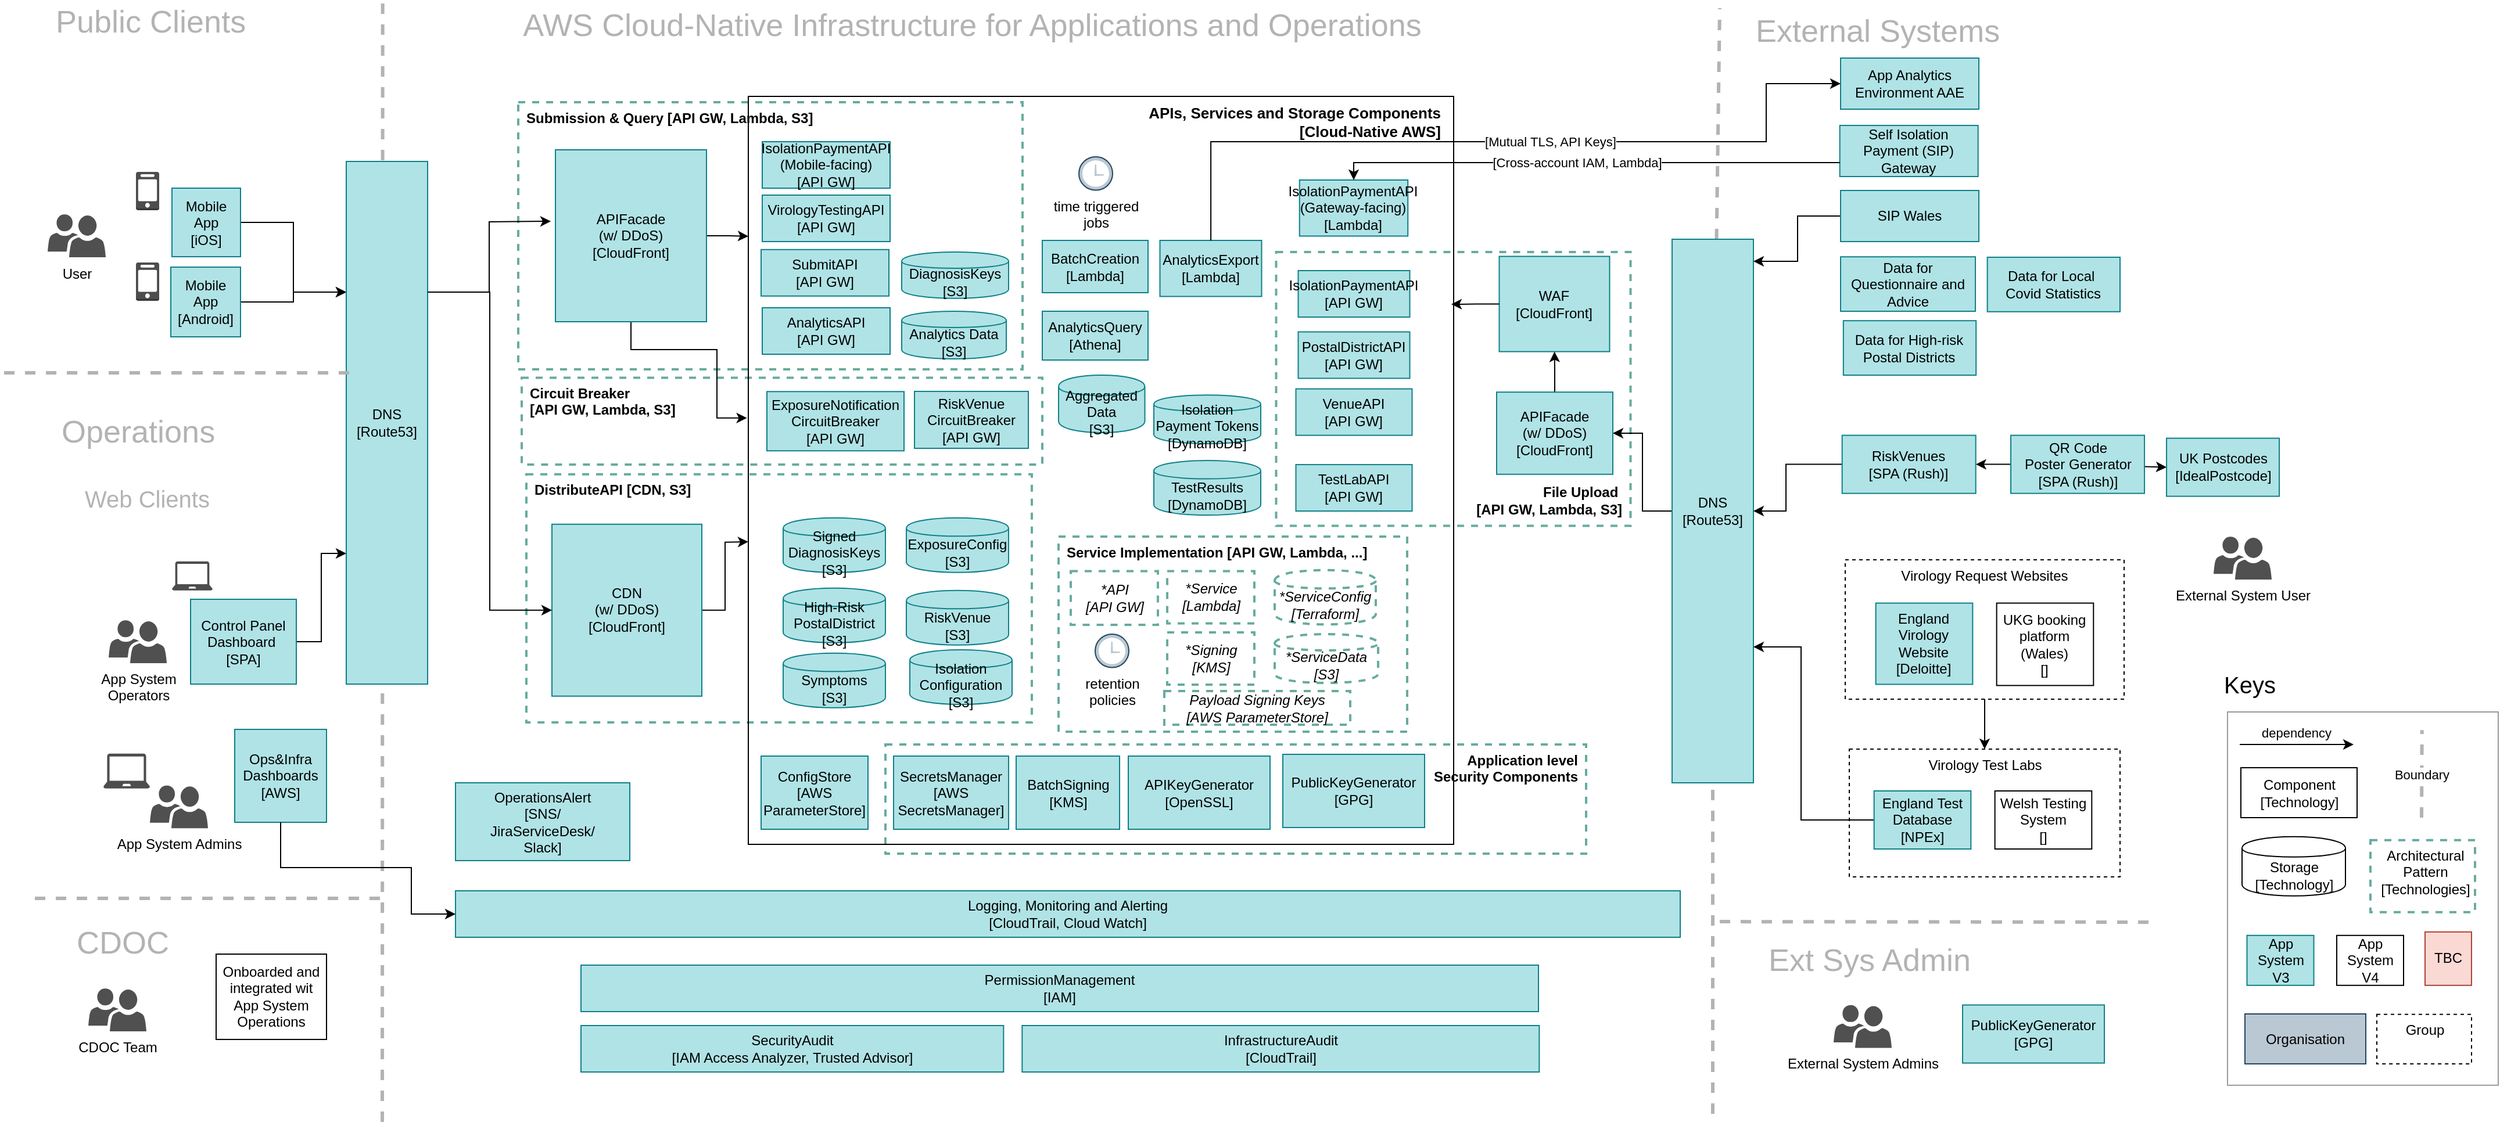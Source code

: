 <mxfile version="15.8.7" type="device"><diagram name="cloud-infra" id="ENdlkrQ4ESV_3y_0gFBF"><mxGraphModel dx="1906" dy="1222" grid="0" gridSize="10" guides="1" tooltips="1" connect="1" arrows="1" fold="1" page="0" pageScale="1" pageWidth="1654" pageHeight="1169" math="0" shadow="0"><root><mxCell id="MVo3yfntmlOVNE5W4VQp-0"/><mxCell id="MVo3yfntmlOVNE5W4VQp-1" parent="MVo3yfntmlOVNE5W4VQp-0"/><mxCell id="Kh9-0N-7bFlfN1xy298b-8" value="Service Implementation [API GW, Lambda, ...]" style="whiteSpace=wrap;html=1;fillColor=none;verticalAlign=top;dashed=1;align=left;strokeWidth=2;spacingLeft=5;fontStyle=1;strokeColor=#67AB9F;" parent="MVo3yfntmlOVNE5W4VQp-1" vertex="1"><mxGeometry x="268" y="141" width="300" height="168" as="geometry"/></mxCell><mxCell id="tMC2uhvTvj6uQLeXqsD0-34" value="File Upload&amp;nbsp;&lt;br&gt;[API GW, Lambda, S3]" style="whiteSpace=wrap;html=1;fillColor=none;verticalAlign=bottom;dashed=1;align=right;strokeWidth=2;spacingLeft=5;fontStyle=1;strokeColor=#67AB9F;spacingRight=5;spacingBottom=5;" parent="MVo3yfntmlOVNE5W4VQp-1" vertex="1"><mxGeometry x="455.25" y="-104" width="305" height="235.75" as="geometry"/></mxCell><mxCell id="tMC2uhvTvj6uQLeXqsD0-36" value="Application level&lt;br&gt;Security Components" style="whiteSpace=wrap;html=1;fillColor=none;verticalAlign=top;dashed=1;align=right;strokeWidth=2;spacingLeft=5;fontStyle=1;strokeColor=#67AB9F;spacingRight=5;" parent="MVo3yfntmlOVNE5W4VQp-1" vertex="1"><mxGeometry x="119" y="320" width="603" height="94" as="geometry"/></mxCell><mxCell id="tMC2uhvTvj6uQLeXqsD0-33" value="Circuit Breaker &lt;br&gt;[API GW, Lambda, S3]" style="whiteSpace=wrap;html=1;fillColor=none;verticalAlign=top;dashed=1;align=left;strokeWidth=2;spacingLeft=5;fontStyle=1;strokeColor=#67AB9F;" parent="MVo3yfntmlOVNE5W4VQp-1" vertex="1"><mxGeometry x="-194" y="4.31" width="448" height="74.69" as="geometry"/></mxCell><mxCell id="tMC2uhvTvj6uQLeXqsD0-32" value="Submission &amp;amp; Query [API GW, Lambda, S3]" style="whiteSpace=wrap;html=1;fillColor=none;verticalAlign=top;dashed=1;align=left;strokeWidth=2;spacingLeft=5;fontStyle=1;strokeColor=#67AB9F;" parent="MVo3yfntmlOVNE5W4VQp-1" vertex="1"><mxGeometry x="-197" y="-233" width="434" height="230" as="geometry"/></mxCell><mxCell id="hmCnU27NQRr-MFfCl9dL-1" value="DistributeAPI [CDN, S3]" style="whiteSpace=wrap;html=1;fillColor=none;verticalAlign=top;dashed=1;align=left;strokeWidth=2;spacingLeft=5;fontStyle=1;strokeColor=#67AB9F;" parent="MVo3yfntmlOVNE5W4VQp-1" vertex="1"><mxGeometry x="-190" y="87.38" width="435" height="213.62" as="geometry"/></mxCell><mxCell id="MVo3yfntmlOVNE5W4VQp-6" value="APIs, Services and Storage Components&lt;br style=&quot;font-size: 13px;&quot;&gt;[Cloud-Native AWS]" style="rounded=0;whiteSpace=wrap;html=1;verticalAlign=top;align=right;fillColor=none;spacingLeft=5;fontSize=13;fontStyle=1;spacingRight=9;" parent="MVo3yfntmlOVNE5W4VQp-1" vertex="1"><mxGeometry x="1" y="-238" width="607" height="644" as="geometry"/></mxCell><mxCell id="MVo3yfntmlOVNE5W4VQp-3" value="" style="endArrow=classic;html=1;fontSize=11;fontColor=#000000;exitX=1;exitY=0.5;exitDx=0;exitDy=0;entryX=0;entryY=0.25;entryDx=0;entryDy=0;edgeStyle=orthogonalEdgeStyle;rounded=0;" parent="MVo3yfntmlOVNE5W4VQp-1" source="MVo3yfntmlOVNE5W4VQp-75" target="MVo3yfntmlOVNE5W4VQp-11" edge="1"><mxGeometry width="50" height="50" relative="1" as="geometry"><mxPoint x="-487.09" y="-26.625" as="sourcePoint"/><mxPoint x="-346" y="-58" as="targetPoint"/></mxGeometry></mxCell><mxCell id="MVo3yfntmlOVNE5W4VQp-4" value="" style="endArrow=classic;html=1;fontSize=11;fontColor=#000000;exitX=1;exitY=0.5;exitDx=0;exitDy=0;entryX=0;entryY=0.25;entryDx=0;entryDy=0;edgeStyle=orthogonalEdgeStyle;rounded=0;" parent="MVo3yfntmlOVNE5W4VQp-1" source="MVo3yfntmlOVNE5W4VQp-7" target="MVo3yfntmlOVNE5W4VQp-11" edge="1"><mxGeometry width="50" height="50" relative="1" as="geometry"><mxPoint x="-158.34" y="307" as="sourcePoint"/><mxPoint x="-108.34" y="257" as="targetPoint"/></mxGeometry></mxCell><mxCell id="MVo3yfntmlOVNE5W4VQp-5" value="" style="endArrow=none;dashed=1;html=1;strokeWidth=3;strokeColor=#B3B3B3;" parent="MVo3yfntmlOVNE5W4VQp-1" edge="1"><mxGeometry width="50" height="50" relative="1" as="geometry"><mxPoint x="-314" y="645" as="sourcePoint"/><mxPoint x="-313.66" y="-319" as="targetPoint"/></mxGeometry></mxCell><mxCell id="MVo3yfntmlOVNE5W4VQp-7" value="&lt;span&gt;Mobile App&lt;/span&gt;&lt;br&gt;[iOS]" style="whiteSpace=wrap;html=1;aspect=fixed;fillColor=#b0e3e6;strokeColor=#0e8088;fontStyle=0" parent="MVo3yfntmlOVNE5W4VQp-1" vertex="1"><mxGeometry x="-495" y="-159" width="59" height="59" as="geometry"/></mxCell><mxCell id="MVo3yfntmlOVNE5W4VQp-8" value="" style="outlineConnect=0;dashed=0;verticalLabelPosition=bottom;verticalAlign=top;align=center;html=1;shape=mxgraph.aws3.mobile_client;fillColor=#4D4D4D;gradientColor=none;strokeColor=none;" parent="MVo3yfntmlOVNE5W4VQp-1" vertex="1"><mxGeometry x="-526" y="-173" width="20" height="33" as="geometry"/></mxCell><mxCell id="tMC2uhvTvj6uQLeXqsD0-15" style="edgeStyle=orthogonalEdgeStyle;rounded=0;orthogonalLoop=1;jettySize=auto;html=1;" parent="MVo3yfntmlOVNE5W4VQp-1" source="MVo3yfntmlOVNE5W4VQp-9" edge="1"><mxGeometry relative="1" as="geometry"><mxPoint x="1" y="145.439" as="targetPoint"/></mxGeometry></mxCell><mxCell id="MVo3yfntmlOVNE5W4VQp-9" value="&lt;span&gt;&lt;span&gt;CDN&lt;/span&gt;&lt;br&gt;&lt;/span&gt;(w/ DDoS)&lt;br&gt;&lt;span&gt;[CloudFront]&lt;br&gt;&lt;/span&gt;" style="whiteSpace=wrap;html=1;fontColor=#000000;strokeColor=#0e8088;fontStyle=0;fillColor=#b0e3e6;" parent="MVo3yfntmlOVNE5W4VQp-1" vertex="1"><mxGeometry x="-168" y="130.38" width="129" height="148" as="geometry"/></mxCell><mxCell id="MVo3yfntmlOVNE5W4VQp-11" value="&lt;span&gt;&lt;span&gt;DNS&lt;/span&gt;&lt;/span&gt;&lt;br&gt;&lt;span&gt;[Route53]&lt;/span&gt;" style="whiteSpace=wrap;html=1;fontColor=#000000;strokeColor=#0e8088;fontStyle=0;fillColor=#b0e3e6;" parent="MVo3yfntmlOVNE5W4VQp-1" vertex="1"><mxGeometry x="-345" y="-182" width="70" height="450" as="geometry"/></mxCell><mxCell id="MVo3yfntmlOVNE5W4VQp-15" value="&lt;span&gt;SecretsManager&lt;/span&gt;&lt;br&gt;[AWS SecretsManager]" style="whiteSpace=wrap;html=1;fontColor=#000000;strokeColor=#0e8088;fontStyle=0;fillColor=#b0e3e6;" parent="MVo3yfntmlOVNE5W4VQp-1" vertex="1"><mxGeometry x="126" y="330" width="99" height="63" as="geometry"/></mxCell><mxCell id="MVo3yfntmlOVNE5W4VQp-16" value="&lt;span&gt;OperationsAlert&lt;/span&gt;&lt;br&gt;[SNS/&lt;br&gt;JiraServiceDesk/&lt;br&gt;Slack]" style="whiteSpace=wrap;html=1;strokeColor=#0e8088;fontColor=#000000;fontStyle=0;fillColor=#b0e3e6;" parent="MVo3yfntmlOVNE5W4VQp-1" vertex="1"><mxGeometry x="-251" y="353" width="150" height="67" as="geometry"/></mxCell><mxCell id="MVo3yfntmlOVNE5W4VQp-18" value="&lt;span&gt;PermissionManagement&lt;/span&gt;&lt;br&gt;[IAM]" style="whiteSpace=wrap;html=1;fillColor=#b0e3e6;strokeColor=#0e8088;fontStyle=0" parent="MVo3yfntmlOVNE5W4VQp-1" vertex="1"><mxGeometry x="-143" y="510" width="824" height="40" as="geometry"/></mxCell><mxCell id="MVo3yfntmlOVNE5W4VQp-19" value="&lt;span&gt;Logging, Monitoring and Alerting&lt;/span&gt; &lt;br&gt;[CloudTrail, Cloud Watch]" style="whiteSpace=wrap;html=1;strokeColor=#0e8088;fillColor=#b0e3e6;fontStyle=0" parent="MVo3yfntmlOVNE5W4VQp-1" vertex="1"><mxGeometry x="-251" y="446" width="1054" height="40" as="geometry"/></mxCell><mxCell id="MVo3yfntmlOVNE5W4VQp-20" value="&lt;span&gt;SecurityAudit&lt;/span&gt;&lt;br&gt;[IAM Access Analyzer, Trusted Advisor]" style="whiteSpace=wrap;html=1;strokeColor=#0e8088;fontStyle=0;fillColor=#b0e3e6;" parent="MVo3yfntmlOVNE5W4VQp-1" vertex="1"><mxGeometry x="-143" y="562" width="363.67" height="40" as="geometry"/></mxCell><mxCell id="MVo3yfntmlOVNE5W4VQp-21" value="&lt;span&gt;InfrastructureAudit&lt;/span&gt;&lt;br&gt;[CloudTrail]" style="whiteSpace=wrap;html=1;strokeColor=#0e8088;fillColor=#b0e3e6;fontStyle=0" parent="MVo3yfntmlOVNE5W4VQp-1" vertex="1"><mxGeometry x="236.67" y="562" width="445" height="40" as="geometry"/></mxCell><mxCell id="MVo3yfntmlOVNE5W4VQp-24" value="" style="endArrow=classic;html=1;fontSize=11;fontColor=#000000;exitX=1;exitY=0.25;exitDx=0;exitDy=0;entryX=0;entryY=0.25;entryDx=0;entryDy=0;rounded=0;edgeStyle=orthogonalEdgeStyle;" parent="MVo3yfntmlOVNE5W4VQp-1" source="MVo3yfntmlOVNE5W4VQp-11" edge="1"><mxGeometry width="50" height="50" relative="1" as="geometry"><mxPoint x="-378.84" y="-73" as="sourcePoint"/><mxPoint x="-169" y="-130.5" as="targetPoint"/></mxGeometry></mxCell><mxCell id="MVo3yfntmlOVNE5W4VQp-25" value="" style="endArrow=classic;html=1;fontSize=11;fontColor=#000000;exitX=1;exitY=0.25;exitDx=0;exitDy=0;entryX=0;entryY=0.5;entryDx=0;entryDy=0;rounded=0;edgeStyle=orthogonalEdgeStyle;" parent="MVo3yfntmlOVNE5W4VQp-1" source="MVo3yfntmlOVNE5W4VQp-11" target="MVo3yfntmlOVNE5W4VQp-9" edge="1"><mxGeometry width="50" height="50" relative="1" as="geometry"><mxPoint x="-247.34" y="-126.5" as="sourcePoint"/><mxPoint x="-212.34" y="-25" as="targetPoint"/></mxGeometry></mxCell><mxCell id="MVo3yfntmlOVNE5W4VQp-44" value="Web Clients" style="text;html=1;strokeColor=none;fillColor=none;align=left;verticalAlign=middle;whiteSpace=wrap;rounded=0;fontSize=20;fontColor=#B3B3B3;" parent="MVo3yfntmlOVNE5W4VQp-1" vertex="1"><mxGeometry x="-572" y="98.13" width="180" height="20" as="geometry"/></mxCell><mxCell id="MVo3yfntmlOVNE5W4VQp-55" value="" style="endArrow=none;dashed=1;html=1;strokeWidth=3;strokeColor=#B3B3B3;" parent="MVo3yfntmlOVNE5W4VQp-1" source="BgJXhwI06i4OPGI81IDf-9" edge="1"><mxGeometry width="50" height="50" relative="1" as="geometry"><mxPoint x="825" y="210" as="sourcePoint"/><mxPoint x="837" y="-314" as="targetPoint"/></mxGeometry></mxCell><mxCell id="MVo3yfntmlOVNE5W4VQp-75" value="&lt;span&gt;Mobile App&lt;/span&gt;&lt;br&gt;[Android]" style="whiteSpace=wrap;html=1;aspect=fixed;fillColor=#b0e3e6;strokeColor=#0e8088;fontStyle=0" parent="MVo3yfntmlOVNE5W4VQp-1" vertex="1"><mxGeometry x="-496" y="-91" width="60" height="60" as="geometry"/></mxCell><mxCell id="MVo3yfntmlOVNE5W4VQp-77" value="AWS Cloud-Native Infrastructure for Applications and Operations&amp;nbsp;" style="text;html=1;strokeColor=none;fillColor=none;align=center;verticalAlign=middle;whiteSpace=wrap;rounded=0;fontSize=27;fontColor=#B3B3B3;" parent="MVo3yfntmlOVNE5W4VQp-1" vertex="1"><mxGeometry x="-244" y="-309" width="883" height="20" as="geometry"/></mxCell><mxCell id="MVo3yfntmlOVNE5W4VQp-78" value="External Systems" style="text;html=1;strokeColor=none;fillColor=none;align=left;verticalAlign=middle;whiteSpace=wrap;rounded=0;fontSize=27;fontColor=#B3B3B3;" parent="MVo3yfntmlOVNE5W4VQp-1" vertex="1"><mxGeometry x="866" y="-304" width="350" height="20" as="geometry"/></mxCell><mxCell id="kikoet3qnLkE-YZudz2Q-0" style="edgeStyle=orthogonalEdgeStyle;rounded=0;orthogonalLoop=1;jettySize=auto;html=1;entryX=0;entryY=0.75;entryDx=0;entryDy=0;" parent="MVo3yfntmlOVNE5W4VQp-1" source="MVo3yfntmlOVNE5W4VQp-79" target="MVo3yfntmlOVNE5W4VQp-11" edge="1"><mxGeometry relative="1" as="geometry"/></mxCell><mxCell id="MVo3yfntmlOVNE5W4VQp-79" value="Control Panel Dashboard&amp;nbsp;&lt;br&gt;[SPA]" style="whiteSpace=wrap;html=1;fontColor=#000000;strokeColor=#0e8088;fillColor=#b0e3e6;fontStyle=0" parent="MVo3yfntmlOVNE5W4VQp-1" vertex="1"><mxGeometry x="-479" y="195" width="91" height="73" as="geometry"/></mxCell><mxCell id="tMC2uhvTvj6uQLeXqsD0-7" style="edgeStyle=orthogonalEdgeStyle;rounded=0;orthogonalLoop=1;jettySize=auto;html=1;entryX=1;entryY=0.5;entryDx=0;entryDy=0;" parent="MVo3yfntmlOVNE5W4VQp-1" source="BgJXhwI06i4OPGI81IDf-9" target="Z00eDHKt7jFzdqVRIVsM-0" edge="1"><mxGeometry relative="1" as="geometry"/></mxCell><mxCell id="BgJXhwI06i4OPGI81IDf-9" value="&lt;span&gt;DNS&lt;/span&gt;&lt;br&gt;[Route53]" style="whiteSpace=wrap;html=1;fontColor=#000000;strokeColor=#0e8088;fontStyle=0;fillColor=#b0e3e6;" parent="MVo3yfntmlOVNE5W4VQp-1" vertex="1"><mxGeometry x="796" y="-115" width="70" height="468" as="geometry"/></mxCell><mxCell id="BgJXhwI06i4OPGI81IDf-10" value="" style="endArrow=none;dashed=1;html=1;strokeWidth=3;strokeColor=#B3B3B3;" parent="MVo3yfntmlOVNE5W4VQp-1" target="BgJXhwI06i4OPGI81IDf-9" edge="1"><mxGeometry width="50" height="50" relative="1" as="geometry"><mxPoint x="831" y="638" as="sourcePoint"/><mxPoint x="825" y="-246.88" as="targetPoint"/></mxGeometry></mxCell><mxCell id="zo6Md4-j8iSAbyj3G2PH-3" value="DiagnosisKeys&lt;br&gt;[S3]" style="shape=cylinder;whiteSpace=wrap;html=1;boundedLbl=1;backgroundOutline=1;strokeColor=#0e8088;fillColor=#b0e3e6;" parent="MVo3yfntmlOVNE5W4VQp-1" vertex="1"><mxGeometry x="133" y="-104" width="92" height="39.88" as="geometry"/></mxCell><mxCell id="zo6Md4-j8iSAbyj3G2PH-5" value="Signed&lt;br&gt;DiagnosisKeys&lt;br&gt;[S3]" style="shape=cylinder;whiteSpace=wrap;html=1;boundedLbl=1;backgroundOutline=1;strokeColor=#0e8088;fillColor=#b0e3e6;" parent="MVo3yfntmlOVNE5W4VQp-1" vertex="1"><mxGeometry x="31" y="124.88" width="88" height="47" as="geometry"/></mxCell><mxCell id="EUmktEVQddVm6W4oNG56-5" value="&lt;span&gt;BatchCreation&lt;/span&gt;&lt;br&gt;[Lambda]" style="whiteSpace=wrap;html=1;fillColor=#b0e3e6;strokeColor=#0e8088;fontStyle=0" parent="MVo3yfntmlOVNE5W4VQp-1" vertex="1"><mxGeometry x="254" y="-114" width="91" height="45" as="geometry"/></mxCell><mxCell id="hnLhc47LqwuUl5LtveDi-0" value="" style="rounded=0;whiteSpace=wrap;html=1;strokeColor=#999999;align=left;fillColor=none;strokeWidth=1;" parent="MVo3yfntmlOVNE5W4VQp-1" vertex="1"><mxGeometry x="1274" y="292" width="233" height="321.4" as="geometry"/></mxCell><mxCell id="hnLhc47LqwuUl5LtveDi-1" value="" style="endArrow=classic;html=1;fontSize=20;fontColor=#B3B3B3;" parent="MVo3yfntmlOVNE5W4VQp-1" edge="1"><mxGeometry width="50" height="50" relative="1" as="geometry"><mxPoint x="1284.5" y="320" as="sourcePoint"/><mxPoint x="1382.5" y="320" as="targetPoint"/></mxGeometry></mxCell><mxCell id="hnLhc47LqwuUl5LtveDi-2" value="dependency" style="edgeLabel;html=1;align=center;verticalAlign=middle;resizable=0;points=[];" parent="hnLhc47LqwuUl5LtveDi-1" vertex="1" connectable="0"><mxGeometry x="-0.807" y="3" relative="1" as="geometry"><mxPoint x="39" y="-7" as="offset"/></mxGeometry></mxCell><mxCell id="hnLhc47LqwuUl5LtveDi-3" value="Keys" style="text;html=1;strokeColor=none;fillColor=none;align=left;verticalAlign=middle;whiteSpace=wrap;rounded=0;fontSize=20;fontColor=#000000;" parent="MVo3yfntmlOVNE5W4VQp-1" vertex="1"><mxGeometry x="1269" y="258" width="190" height="20" as="geometry"/></mxCell><mxCell id="hnLhc47LqwuUl5LtveDi-4" value="Component&lt;br&gt;[Technology]" style="whiteSpace=wrap;html=1;" parent="MVo3yfntmlOVNE5W4VQp-1" vertex="1"><mxGeometry x="1285.5" y="340" width="100" height="43" as="geometry"/></mxCell><mxCell id="hnLhc47LqwuUl5LtveDi-5" value="Organisation" style="whiteSpace=wrap;html=1;rounded=0;strokeColor=#23445d;fillColor=#bac8d3;" parent="MVo3yfntmlOVNE5W4VQp-1" vertex="1"><mxGeometry x="1289" y="552.0" width="104" height="43" as="geometry"/></mxCell><mxCell id="hnLhc47LqwuUl5LtveDi-8" value="App System&lt;br&gt;V3" style="whiteSpace=wrap;html=1;fillColor=#b0e3e6;strokeColor=#0e8088;" parent="MVo3yfntmlOVNE5W4VQp-1" vertex="1"><mxGeometry x="1290.75" y="484.4" width="57.5" height="43" as="geometry"/></mxCell><mxCell id="hnLhc47LqwuUl5LtveDi-10" value="Storage&lt;br&gt;[Technology]" style="shape=cylinder;whiteSpace=wrap;html=1;boundedLbl=1;backgroundOutline=1;strokeColor=#000000;fillColor=#ffffff;" parent="MVo3yfntmlOVNE5W4VQp-1" vertex="1"><mxGeometry x="1286.5" y="399.4" width="89" height="51" as="geometry"/></mxCell><mxCell id="hmCnU27NQRr-MFfCl9dL-0" value="AnalyticsAPI&lt;br&gt;[API GW]" style="whiteSpace=wrap;html=1;fontColor=#000000;strokeColor=#0e8088;fillColor=#b0e3e6;" parent="MVo3yfntmlOVNE5W4VQp-1" vertex="1"><mxGeometry x="13" y="-56" width="110" height="40" as="geometry"/></mxCell><mxCell id="hmCnU27NQRr-MFfCl9dL-2" value="RiskVenue&lt;br&gt;CircuitBreaker&lt;br&gt;[API GW]" style="whiteSpace=wrap;html=1;strokeColor=#0e8088;fillColor=#b0e3e6;" parent="MVo3yfntmlOVNE5W4VQp-1" vertex="1"><mxGeometry x="144" y="16.0" width="98" height="49" as="geometry"/></mxCell><mxCell id="hmCnU27NQRr-MFfCl9dL-3" value="SubmitAPI&lt;br&gt;[API GW]" style="whiteSpace=wrap;html=1;fontColor=#000000;strokeColor=#0e8088;fillColor=#b0e3e6;" parent="MVo3yfntmlOVNE5W4VQp-1" vertex="1"><mxGeometry x="12" y="-106.12" width="110" height="40" as="geometry"/></mxCell><mxCell id="hmCnU27NQRr-MFfCl9dL-4" value="VirologyTestingAPI&lt;br&gt;[API GW]" style="whiteSpace=wrap;html=1;strokeColor=#0e8088;fillColor=#b0e3e6;" parent="MVo3yfntmlOVNE5W4VQp-1" vertex="1"><mxGeometry x="13" y="-153" width="110" height="40" as="geometry"/></mxCell><mxCell id="hmCnU27NQRr-MFfCl9dL-6" value="TestLabAPI&lt;br&gt;[API GW]" style="whiteSpace=wrap;html=1;strokeColor=#0e8088;fillColor=#b0e3e6;" parent="MVo3yfntmlOVNE5W4VQp-1" vertex="1"><mxGeometry x="472.25" y="79.03" width="100" height="40" as="geometry"/></mxCell><mxCell id="hmCnU27NQRr-MFfCl9dL-7" value="PostalDistrictAPI&lt;br&gt;[API GW]" style="whiteSpace=wrap;html=1;strokeColor=#0e8088;fillColor=#b0e3e6;" parent="MVo3yfntmlOVNE5W4VQp-1" vertex="1"><mxGeometry x="474.25" y="-35.25" width="96" height="40" as="geometry"/></mxCell><mxCell id="hmCnU27NQRr-MFfCl9dL-9" value="VenueAPI&lt;br&gt;[API GW]" style="whiteSpace=wrap;html=1;strokeColor=#0e8088;fillColor=#b0e3e6;" parent="MVo3yfntmlOVNE5W4VQp-1" vertex="1"><mxGeometry x="472.25" y="13.82" width="100" height="40" as="geometry"/></mxCell><mxCell id="rsw8MhWaKnIKUzOS8xKP-0" value="&lt;span&gt;Virology Test Labs&lt;br&gt;&lt;/span&gt;" style="whiteSpace=wrap;html=1;strokeColor=#000000;fontColor=#000000;fontStyle=0;dashed=1;verticalAlign=top;" parent="MVo3yfntmlOVNE5W4VQp-1" vertex="1"><mxGeometry x="948.5" y="324" width="233" height="110" as="geometry"/></mxCell><mxCell id="rsw8MhWaKnIKUzOS8xKP-1" value="Data for High-risk &lt;br&gt;Postal Districts" style="whiteSpace=wrap;html=1;strokeColor=#0e8088;fontStyle=0;fillColor=#b0e3e6;" parent="MVo3yfntmlOVNE5W4VQp-1" vertex="1"><mxGeometry x="943.41" y="-44.88" width="114.18" height="46.88" as="geometry"/></mxCell><mxCell id="rsw8MhWaKnIKUzOS8xKP-3" style="edgeStyle=none;rounded=0;orthogonalLoop=1;jettySize=auto;html=1;exitX=0.5;exitY=1;exitDx=0;exitDy=0;entryX=0.5;entryY=0;entryDx=0;entryDy=0;" parent="MVo3yfntmlOVNE5W4VQp-1" source="rsw8MhWaKnIKUzOS8xKP-4" target="rsw8MhWaKnIKUzOS8xKP-0" edge="1"><mxGeometry relative="1" as="geometry"/></mxCell><mxCell id="rsw8MhWaKnIKUzOS8xKP-4" value="&lt;span&gt;Virology Request Websites&lt;br&gt;&lt;/span&gt;" style="whiteSpace=wrap;html=1;strokeColor=#000000;fontColor=#000000;fontStyle=0;dashed=1;verticalAlign=top;" parent="MVo3yfntmlOVNE5W4VQp-1" vertex="1"><mxGeometry x="945" y="161" width="240" height="120" as="geometry"/></mxCell><mxCell id="rsw8MhWaKnIKUzOS8xKP-5" style="rounded=0;orthogonalLoop=1;jettySize=auto;html=1;entryX=0;entryY=0.5;entryDx=0;entryDy=0;" parent="MVo3yfntmlOVNE5W4VQp-1" source="rsw8MhWaKnIKUzOS8xKP-9" target="rsw8MhWaKnIKUzOS8xKP-10" edge="1"><mxGeometry relative="1" as="geometry"/></mxCell><mxCell id="rsw8MhWaKnIKUzOS8xKP-7" style="edgeStyle=none;rounded=0;orthogonalLoop=1;jettySize=auto;html=1;entryX=1;entryY=0.5;entryDx=0;entryDy=0;" parent="MVo3yfntmlOVNE5W4VQp-1" source="rsw8MhWaKnIKUzOS8xKP-9" target="rsw8MhWaKnIKUzOS8xKP-11" edge="1"><mxGeometry relative="1" as="geometry"><mxPoint x="985.52" y="120.19" as="targetPoint"/></mxGeometry></mxCell><mxCell id="rsw8MhWaKnIKUzOS8xKP-9" value="&lt;span&gt;QR Code &lt;br&gt;Poster Generator&lt;br&gt;[SPA (Rush)]&lt;br&gt;&lt;/span&gt;" style="whiteSpace=wrap;html=1;strokeColor=#0e8088;fontStyle=0;fillColor=#b0e3e6;" parent="MVo3yfntmlOVNE5W4VQp-1" vertex="1"><mxGeometry x="1087.52" y="53.81" width="115" height="50" as="geometry"/></mxCell><mxCell id="rsw8MhWaKnIKUzOS8xKP-10" value="UK Postcodes&lt;br&gt;[IdealPostcode]" style="whiteSpace=wrap;html=1;strokeColor=#0e8088;fontStyle=0;fillColor=#b0e3e6;" parent="MVo3yfntmlOVNE5W4VQp-1" vertex="1"><mxGeometry x="1221.52" y="56.31" width="97" height="50" as="geometry"/></mxCell><mxCell id="tMC2uhvTvj6uQLeXqsD0-8" style="edgeStyle=orthogonalEdgeStyle;rounded=0;orthogonalLoop=1;jettySize=auto;html=1;" parent="MVo3yfntmlOVNE5W4VQp-1" source="rsw8MhWaKnIKUzOS8xKP-11" target="BgJXhwI06i4OPGI81IDf-9" edge="1"><mxGeometry relative="1" as="geometry"><Array as="points"><mxPoint x="894" y="79"/><mxPoint x="894" y="119"/></Array></mxGeometry></mxCell><mxCell id="rsw8MhWaKnIKUzOS8xKP-11" value="&lt;span&gt;RiskVenues&lt;br&gt;[SPA (Rush)]&lt;br&gt;&lt;/span&gt;" style="whiteSpace=wrap;html=1;fontStyle=0;fillColor=#b0e3e6;strokeColor=#0e8088;" parent="MVo3yfntmlOVNE5W4VQp-1" vertex="1"><mxGeometry x="942.34" y="53.81" width="115" height="50" as="geometry"/></mxCell><mxCell id="rsw8MhWaKnIKUzOS8xKP-12" value="App Analytics Environment AAE" style="whiteSpace=wrap;html=1;strokeColor=#0e8088;fontStyle=0;fillColor=#b0e3e6;" parent="MVo3yfntmlOVNE5W4VQp-1" vertex="1"><mxGeometry x="941" y="-271" width="119" height="44" as="geometry"/></mxCell><mxCell id="rsw8MhWaKnIKUzOS8xKP-13" value="Data for Questionnaire and Advice" style="whiteSpace=wrap;html=1;strokeColor=#0e8088;fontStyle=0;fillColor=#b0e3e6;" parent="MVo3yfntmlOVNE5W4VQp-1" vertex="1"><mxGeometry x="941" y="-99.88" width="116.02" height="46.88" as="geometry"/></mxCell><mxCell id="tMC2uhvTvj6uQLeXqsD0-9" style="edgeStyle=orthogonalEdgeStyle;rounded=0;orthogonalLoop=1;jettySize=auto;html=1;entryX=1;entryY=0.75;entryDx=0;entryDy=0;" parent="MVo3yfntmlOVNE5W4VQp-1" source="rsw8MhWaKnIKUzOS8xKP-14" target="BgJXhwI06i4OPGI81IDf-9" edge="1"><mxGeometry relative="1" as="geometry"><Array as="points"><mxPoint x="907" y="385"/><mxPoint x="907" y="236"/></Array></mxGeometry></mxCell><mxCell id="rsw8MhWaKnIKUzOS8xKP-14" value="England Test Database&lt;br&gt;[NPEx]" style="whiteSpace=wrap;html=1;strokeColor=#0e8088;fontStyle=0;fillColor=#b0e3e6;" parent="MVo3yfntmlOVNE5W4VQp-1" vertex="1"><mxGeometry x="969.83" y="360" width="83.34" height="50" as="geometry"/></mxCell><mxCell id="rsw8MhWaKnIKUzOS8xKP-15" value="Welsh Testing System&lt;br&gt;[]" style="whiteSpace=wrap;html=1;strokeColor=#000000;fontColor=#000000;fontStyle=0" parent="MVo3yfntmlOVNE5W4VQp-1" vertex="1"><mxGeometry x="1073.82" y="360" width="83.34" height="50" as="geometry"/></mxCell><mxCell id="rsw8MhWaKnIKUzOS8xKP-16" value="England Virology Website&lt;br&gt;[Deloitte]" style="whiteSpace=wrap;html=1;strokeColor=#0e8088;fontStyle=0;fillColor=#b0e3e6;" parent="MVo3yfntmlOVNE5W4VQp-1" vertex="1"><mxGeometry x="971.33" y="198.28" width="83.34" height="69.94" as="geometry"/></mxCell><mxCell id="rsw8MhWaKnIKUzOS8xKP-17" value="UKG booking platform (Wales)&lt;br&gt;[]" style="whiteSpace=wrap;html=1;strokeColor=#000000;fontColor=#000000;fontStyle=0" parent="MVo3yfntmlOVNE5W4VQp-1" vertex="1"><mxGeometry x="1075.32" y="198.28" width="83.34" height="70.94" as="geometry"/></mxCell><mxCell id="rsw8MhWaKnIKUzOS8xKP-19" value="External System Admins" style="pointerEvents=1;shadow=0;dashed=0;html=1;strokeColor=none;labelPosition=center;verticalLabelPosition=bottom;verticalAlign=top;align=center;fillColor=#505050;shape=mxgraph.mscae.intune.user_group" parent="MVo3yfntmlOVNE5W4VQp-1" vertex="1"><mxGeometry x="935" y="544.3" width="50" height="37" as="geometry"/></mxCell><mxCell id="rsw8MhWaKnIKUzOS8xKP-23" value="App System Admins" style="pointerEvents=1;shadow=0;dashed=0;html=1;strokeColor=none;labelPosition=center;verticalLabelPosition=bottom;verticalAlign=top;align=center;fillColor=#505050;shape=mxgraph.mscae.intune.user_group" parent="MVo3yfntmlOVNE5W4VQp-1" vertex="1"><mxGeometry x="-514" y="355.18" width="50" height="37" as="geometry"/></mxCell><mxCell id="rsw8MhWaKnIKUzOS8xKP-24" value="" style="endArrow=none;dashed=1;html=1;strokeWidth=3;strokeColor=#B3B3B3;" parent="MVo3yfntmlOVNE5W4VQp-1" edge="1"><mxGeometry width="50" height="50" relative="1" as="geometry"><mxPoint x="-342.5" y="1.776e-15" as="sourcePoint"/><mxPoint x="-641.5" y="1.776e-15" as="targetPoint"/></mxGeometry></mxCell><mxCell id="rsw8MhWaKnIKUzOS8xKP-25" value="Public Clients" style="text;html=1;strokeColor=none;fillColor=none;align=left;verticalAlign=middle;whiteSpace=wrap;rounded=0;fontSize=27;fontColor=#B3B3B3;" parent="MVo3yfntmlOVNE5W4VQp-1" vertex="1"><mxGeometry x="-597" y="-312" width="180" height="20" as="geometry"/></mxCell><mxCell id="rsw8MhWaKnIKUzOS8xKP-26" value="Operations" style="text;html=1;strokeColor=none;fillColor=none;align=left;verticalAlign=middle;whiteSpace=wrap;rounded=0;fontSize=27;fontColor=#B3B3B3;" parent="MVo3yfntmlOVNE5W4VQp-1" vertex="1"><mxGeometry x="-592" y="41" width="180" height="20" as="geometry"/></mxCell><mxCell id="rsw8MhWaKnIKUzOS8xKP-27" value="" style="pointerEvents=1;dashed=0;html=1;strokeColor=none;fillColor=#4D4D4D;labelPosition=center;verticalLabelPosition=bottom;verticalAlign=top;outlineConnect=0;align=center;shape=mxgraph.office.devices.laptop;fontColor=#000000;gradientColor=none;" parent="MVo3yfntmlOVNE5W4VQp-1" vertex="1"><mxGeometry x="-554" y="327.82" width="40" height="30" as="geometry"/></mxCell><mxCell id="rsw8MhWaKnIKUzOS8xKP-28" value="&lt;span&gt;Ops&amp;amp;Infra&lt;br&gt;Dashboards&lt;br&gt;[AWS]&lt;/span&gt;" style="whiteSpace=wrap;html=1;fontColor=#000000;strokeColor=#0e8088;fillColor=#b0e3e6;fontStyle=0" parent="MVo3yfntmlOVNE5W4VQp-1" vertex="1"><mxGeometry x="-441" y="307" width="79" height="80" as="geometry"/></mxCell><mxCell id="rsw8MhWaKnIKUzOS8xKP-29" value="App System &lt;br&gt;Operators" style="pointerEvents=1;shadow=0;dashed=0;html=1;strokeColor=none;labelPosition=center;verticalLabelPosition=bottom;verticalAlign=top;align=center;fillColor=#505050;shape=mxgraph.mscae.intune.user_group" parent="MVo3yfntmlOVNE5W4VQp-1" vertex="1"><mxGeometry x="-549.5" y="213" width="50" height="37" as="geometry"/></mxCell><mxCell id="rsw8MhWaKnIKUzOS8xKP-31" value="" style="outlineConnect=0;dashed=0;verticalLabelPosition=bottom;verticalAlign=top;align=center;html=1;shape=mxgraph.aws3.mobile_client;fillColor=#4D4D4D;gradientColor=none;strokeColor=none;" parent="MVo3yfntmlOVNE5W4VQp-1" vertex="1"><mxGeometry x="-526" y="-95" width="20" height="33" as="geometry"/></mxCell><mxCell id="tMC2uhvTvj6uQLeXqsD0-0" value="&lt;span&gt;BatchSigning&lt;/span&gt;&lt;br&gt;[KMS]" style="whiteSpace=wrap;html=1;fontColor=#000000;strokeColor=#0e8088;fontStyle=0;fillColor=#b0e3e6;" parent="MVo3yfntmlOVNE5W4VQp-1" vertex="1"><mxGeometry x="231.5" y="330" width="89" height="63" as="geometry"/></mxCell><mxCell id="tMC2uhvTvj6uQLeXqsD0-1" value="&lt;span&gt;APIKeyGenerator&lt;/span&gt;&lt;br&gt;[OpenSSL]" style="whiteSpace=wrap;html=1;fontColor=#000000;strokeColor=#0e8088;fontStyle=0;fillColor=#b0e3e6;" parent="MVo3yfntmlOVNE5W4VQp-1" vertex="1"><mxGeometry x="328" y="330" width="122" height="63" as="geometry"/></mxCell><mxCell id="tMC2uhvTvj6uQLeXqsD0-2" value="&lt;span&gt;PublicKeyGenerator&lt;/span&gt;&lt;br&gt;[GPG]" style="whiteSpace=wrap;html=1;fontColor=#000000;strokeColor=#0e8088;fontStyle=0;fillColor=#b0e3e6;" parent="MVo3yfntmlOVNE5W4VQp-1" vertex="1"><mxGeometry x="461" y="328.5" width="122" height="63" as="geometry"/></mxCell><mxCell id="tMC2uhvTvj6uQLeXqsD0-3" value="&lt;span&gt;PublicKeyGenerator&lt;/span&gt;&lt;br&gt;[GPG]" style="whiteSpace=wrap;html=1;fontColor=#000000;strokeColor=#0e8088;fontStyle=0;fillColor=#b0e3e6;" parent="MVo3yfntmlOVNE5W4VQp-1" vertex="1"><mxGeometry x="1046" y="544.3" width="122" height="50" as="geometry"/></mxCell><mxCell id="tMC2uhvTvj6uQLeXqsD0-5" value="&lt;span&gt;WAF&lt;br&gt;&lt;/span&gt;[CloudFront]" style="whiteSpace=wrap;html=1;fillColor=#b0e3e6;strokeColor=#0e8088;fontStyle=0" parent="MVo3yfntmlOVNE5W4VQp-1" vertex="1"><mxGeometry x="647.25" y="-100.25" width="95" height="82" as="geometry"/></mxCell><mxCell id="tMC2uhvTvj6uQLeXqsD0-6" value="" style="endArrow=classic;html=1;fontSize=11;fontColor=#000000;exitX=0;exitY=0.5;exitDx=0;exitDy=0;edgeStyle=orthogonalEdgeStyle;rounded=0;" parent="MVo3yfntmlOVNE5W4VQp-1" source="tMC2uhvTvj6uQLeXqsD0-5" edge="1"><mxGeometry width="50" height="50" relative="1" as="geometry"><mxPoint x="652.25" y="-141.75" as="sourcePoint"/><mxPoint x="606" y="-59" as="targetPoint"/></mxGeometry></mxCell><mxCell id="tMC2uhvTvj6uQLeXqsD0-10" value="ExposureConfig&lt;br&gt;[S3]" style="shape=cylinder;whiteSpace=wrap;html=1;boundedLbl=1;backgroundOutline=1;strokeColor=#0e8088;fillColor=#b0e3e6;" parent="MVo3yfntmlOVNE5W4VQp-1" vertex="1"><mxGeometry x="137" y="124.88" width="88" height="47" as="geometry"/></mxCell><mxCell id="tMC2uhvTvj6uQLeXqsD0-11" value="RiskVenue&lt;br&gt;[S3]" style="shape=cylinder;whiteSpace=wrap;html=1;boundedLbl=1;backgroundOutline=1;strokeColor=#0e8088;fillColor=#b0e3e6;" parent="MVo3yfntmlOVNE5W4VQp-1" vertex="1"><mxGeometry x="137" y="187.38" width="88" height="47" as="geometry"/></mxCell><mxCell id="tMC2uhvTvj6uQLeXqsD0-12" value="Isolation&lt;br&gt;Configuration&lt;br&gt;[S3]" style="shape=cylinder;whiteSpace=wrap;html=1;boundedLbl=1;backgroundOutline=1;strokeColor=#0e8088;fillColor=#b0e3e6;" parent="MVo3yfntmlOVNE5W4VQp-1" vertex="1"><mxGeometry x="140" y="238.51" width="88" height="47" as="geometry"/></mxCell><mxCell id="tMC2uhvTvj6uQLeXqsD0-13" value="High-Risk PostalDistrict&lt;br&gt;[S3]" style="shape=cylinder;whiteSpace=wrap;html=1;boundedLbl=1;backgroundOutline=1;strokeColor=#0e8088;fillColor=#b0e3e6;" parent="MVo3yfntmlOVNE5W4VQp-1" vertex="1"><mxGeometry x="31" y="185.38" width="88" height="47" as="geometry"/></mxCell><mxCell id="tMC2uhvTvj6uQLeXqsD0-14" value="Symptoms&lt;br&gt;[S3]" style="shape=cylinder;whiteSpace=wrap;html=1;boundedLbl=1;backgroundOutline=1;strokeColor=#0e8088;fillColor=#b0e3e6;" parent="MVo3yfntmlOVNE5W4VQp-1" vertex="1"><mxGeometry x="31" y="241.38" width="88" height="47" as="geometry"/></mxCell><mxCell id="tMC2uhvTvj6uQLeXqsD0-17" value="ExposureNotification&lt;br&gt;CircuitBreaker&lt;br&gt;[API GW]" style="whiteSpace=wrap;html=1;strokeColor=#0e8088;fillColor=#b0e3e6;" parent="MVo3yfntmlOVNE5W4VQp-1" vertex="1"><mxGeometry x="17" y="16.16" width="118" height="51" as="geometry"/></mxCell><mxCell id="tMC2uhvTvj6uQLeXqsD0-18" value="Analytics Data&lt;br&gt;[S3]" style="shape=cylinder;whiteSpace=wrap;html=1;boundedLbl=1;backgroundOutline=1;strokeColor=#0e8088;fillColor=#b0e3e6;" parent="MVo3yfntmlOVNE5W4VQp-1" vertex="1"><mxGeometry x="133" y="-53" width="90" height="41" as="geometry"/></mxCell><mxCell id="tMC2uhvTvj6uQLeXqsD0-21" value="TestResults&lt;br&gt;[DynamoDB]" style="shape=cylinder;whiteSpace=wrap;html=1;boundedLbl=1;backgroundOutline=1;strokeColor=#0e8088;fillColor=#b0e3e6;" parent="MVo3yfntmlOVNE5W4VQp-1" vertex="1"><mxGeometry x="350" y="75.5" width="92" height="47.06" as="geometry"/></mxCell><mxCell id="tMC2uhvTvj6uQLeXqsD0-22" value="*ServiceConfig&lt;br&gt;[Terraform]" style="shape=cylinder;whiteSpace=wrap;html=1;boundedLbl=1;backgroundOutline=1;fontStyle=2;dashed=1;strokeColor=#67AB9F;strokeWidth=2;" parent="MVo3yfntmlOVNE5W4VQp-1" vertex="1"><mxGeometry x="454" y="169.88" width="87" height="46.75" as="geometry"/></mxCell><mxCell id="tMC2uhvTvj6uQLeXqsD0-23" value="&lt;span&gt;AnalyticsQuery&lt;/span&gt;&lt;br&gt;[Athena]" style="whiteSpace=wrap;html=1;fillColor=#b0e3e6;strokeColor=#0e8088;fontStyle=0" parent="MVo3yfntmlOVNE5W4VQp-1" vertex="1"><mxGeometry x="254" y="-53" width="91" height="42" as="geometry"/></mxCell><mxCell id="tMC2uhvTvj6uQLeXqsD0-24" value="Aggregated&lt;br&gt;Data&lt;br&gt;[S3]" style="shape=cylinder;whiteSpace=wrap;html=1;boundedLbl=1;backgroundOutline=1;strokeColor=#0e8088;fillColor=#b0e3e6;" parent="MVo3yfntmlOVNE5W4VQp-1" vertex="1"><mxGeometry x="268" y="2" width="74.25" height="49.5" as="geometry"/></mxCell><mxCell id="tMC2uhvTvj6uQLeXqsD0-25" value="&lt;span&gt;*Service&lt;/span&gt;&lt;br&gt;[Lambda]" style="whiteSpace=wrap;html=1;fontStyle=2;dashed=1;strokeColor=#67AB9F;strokeWidth=2;" parent="MVo3yfntmlOVNE5W4VQp-1" vertex="1"><mxGeometry x="361.5" y="170.75" width="75" height="45" as="geometry"/></mxCell><mxCell id="tMC2uhvTvj6uQLeXqsD0-26" value="*ServiceData&lt;br&gt;[S3]" style="shape=cylinder;whiteSpace=wrap;html=1;boundedLbl=1;backgroundOutline=1;fontStyle=2;dashed=1;strokeColor=#67AB9F;strokeWidth=2;" parent="MVo3yfntmlOVNE5W4VQp-1" vertex="1"><mxGeometry x="454" y="225" width="89" height="42.01" as="geometry"/></mxCell><mxCell id="tMC2uhvTvj6uQLeXqsD0-27" value="App System V4" style="whiteSpace=wrap;html=1;" parent="MVo3yfntmlOVNE5W4VQp-1" vertex="1"><mxGeometry x="1368" y="484.4" width="57.5" height="43" as="geometry"/></mxCell><mxCell id="tMC2uhvTvj6uQLeXqsD0-28" value="User" style="pointerEvents=1;shadow=0;dashed=0;html=1;strokeColor=none;labelPosition=center;verticalLabelPosition=bottom;verticalAlign=top;align=center;fillColor=#505050;shape=mxgraph.mscae.intune.user_group" parent="MVo3yfntmlOVNE5W4VQp-1" vertex="1"><mxGeometry x="-602" y="-136.5" width="50" height="37" as="geometry"/></mxCell><mxCell id="tMC2uhvTvj6uQLeXqsD0-29" value="Boundary" style="endArrow=none;dashed=1;html=1;strokeWidth=3;strokeColor=#B3B3B3;" parent="MVo3yfntmlOVNE5W4VQp-1" edge="1"><mxGeometry width="50" height="50" relative="1" as="geometry"><mxPoint x="1441" y="383" as="sourcePoint"/><mxPoint x="1441.36" y="307.6" as="targetPoint"/></mxGeometry></mxCell><mxCell id="tMC2uhvTvj6uQLeXqsD0-30" value="&lt;span&gt;Group&lt;br&gt;&lt;/span&gt;" style="whiteSpace=wrap;html=1;strokeColor=#000000;fontColor=#000000;fontStyle=0;dashed=1;verticalAlign=top;" parent="MVo3yfntmlOVNE5W4VQp-1" vertex="1"><mxGeometry x="1402.5" y="552.4" width="81.5" height="42.6" as="geometry"/></mxCell><mxCell id="tMC2uhvTvj6uQLeXqsD0-31" value="Architectural&lt;br&gt;Pattern&lt;br&gt;[Technologies]" style="whiteSpace=wrap;html=1;fillColor=none;verticalAlign=top;dashed=1;align=center;strokeWidth=2;spacingLeft=5;fontStyle=0;strokeColor=#67AB9F;" parent="MVo3yfntmlOVNE5W4VQp-1" vertex="1"><mxGeometry x="1397" y="402.4" width="90" height="62" as="geometry"/></mxCell><mxCell id="r-n-9bjzUeOkxrQMaEF2-0" value="&lt;span&gt;*API&lt;/span&gt;&lt;br&gt;[API GW]" style="whiteSpace=wrap;html=1;fontStyle=2;dashed=1;strokeColor=#67AB9F;strokeWidth=2;" parent="MVo3yfntmlOVNE5W4VQp-1" vertex="1"><mxGeometry x="278.5" y="170.75" width="75" height="46.25" as="geometry"/></mxCell><mxCell id="r-n-9bjzUeOkxrQMaEF2-1" value="&lt;span&gt;*Signing&lt;/span&gt;&lt;br&gt;[KMS]" style="whiteSpace=wrap;html=1;fontStyle=2;dashed=1;strokeColor=#67AB9F;strokeWidth=2;" parent="MVo3yfntmlOVNE5W4VQp-1" vertex="1"><mxGeometry x="361.5" y="223.51" width="75" height="45" as="geometry"/></mxCell><mxCell id="Kh9-0N-7bFlfN1xy298b-0" value="&lt;span&gt;ConfigStore&lt;br&gt;[AWS ParameterStore]&lt;br&gt;&lt;/span&gt;" style="whiteSpace=wrap;html=1;strokeColor=#0e8088;fontStyle=0;fillColor=#b0e3e6;" parent="MVo3yfntmlOVNE5W4VQp-1" vertex="1"><mxGeometry x="12" y="330" width="92" height="63" as="geometry"/></mxCell><mxCell id="Kh9-0N-7bFlfN1xy298b-9" value="time triggered &lt;br&gt;jobs" style="shadow=0;dashed=0;html=1;strokeColor=#23445d;fillColor=#bac8d3;labelPosition=center;verticalLabelPosition=bottom;verticalAlign=top;align=center;outlineConnect=0;shape=mxgraph.veeam.time;" parent="MVo3yfntmlOVNE5W4VQp-1" vertex="1"><mxGeometry x="285.5" y="-186" width="29" height="28.8" as="geometry"/></mxCell><mxCell id="Kh9-0N-7bFlfN1xy298b-10" value="retention &lt;br&gt;policies" style="shadow=0;dashed=0;html=1;strokeColor=#23445d;fillColor=#bac8d3;labelPosition=center;verticalLabelPosition=bottom;verticalAlign=top;align=center;outlineConnect=0;shape=mxgraph.veeam.time;" parent="MVo3yfntmlOVNE5W4VQp-1" vertex="1"><mxGeometry x="299.5" y="225" width="29" height="28.8" as="geometry"/></mxCell><mxCell id="Kh9-0N-7bFlfN1xy298b-14" value="TBC" style="text;html=1;strokeColor=#ae4132;fillColor=#fad9d5;align=center;verticalAlign=middle;whiteSpace=wrap;rounded=0;fontSize=12;" parent="MVo3yfntmlOVNE5W4VQp-1" vertex="1"><mxGeometry x="1444" y="481.4" width="40" height="46" as="geometry"/></mxCell><mxCell id="Kh9-0N-7bFlfN1xy298b-15" value="IsolationPaymentAPI&lt;br&gt;(Mobile-facing)&lt;br&gt;[API GW]" style="whiteSpace=wrap;html=1;strokeColor=#0e8088;fillColor=#b0e3e6;" parent="MVo3yfntmlOVNE5W4VQp-1" vertex="1"><mxGeometry x="13" y="-199" width="110" height="40" as="geometry"/></mxCell><mxCell id="Kh9-0N-7bFlfN1xy298b-16" value="&lt;font style=&quot;font-size: 12px&quot;&gt;Isolation Payment Tokens&lt;/font&gt;&lt;br&gt;[DynamoDB]" style="shape=cylinder;whiteSpace=wrap;html=1;boundedLbl=1;backgroundOutline=1;strokeColor=#0e8088;fillColor=#b0e3e6;" parent="MVo3yfntmlOVNE5W4VQp-1" vertex="1"><mxGeometry x="350" y="19.12" width="92" height="41.88" as="geometry"/></mxCell><mxCell id="Kh9-0N-7bFlfN1xy298b-17" value="" style="endArrow=none;dashed=1;html=1;strokeWidth=3;strokeColor=#B3B3B3;" parent="MVo3yfntmlOVNE5W4VQp-1" edge="1"><mxGeometry width="50" height="50" relative="1" as="geometry"><mxPoint x="-316" y="452.53" as="sourcePoint"/><mxPoint x="-615" y="452.53" as="targetPoint"/></mxGeometry></mxCell><mxCell id="Kh9-0N-7bFlfN1xy298b-18" value="CDOC" style="text;html=1;strokeColor=none;fillColor=none;align=left;verticalAlign=middle;whiteSpace=wrap;rounded=0;fontSize=27;fontColor=#B3B3B3;" parent="MVo3yfntmlOVNE5W4VQp-1" vertex="1"><mxGeometry x="-579" y="480.5" width="180" height="20" as="geometry"/></mxCell><mxCell id="Kh9-0N-7bFlfN1xy298b-19" value="Onboarded and integrated wit App System Operations" style="whiteSpace=wrap;html=1;fontColor=#000000;strokeColor=#000000;fontStyle=0;" parent="MVo3yfntmlOVNE5W4VQp-1" vertex="1"><mxGeometry x="-457" y="500.5" width="95" height="73.47" as="geometry"/></mxCell><mxCell id="Kh9-0N-7bFlfN1xy298b-20" value="CDOC Team" style="pointerEvents=1;shadow=0;dashed=0;html=1;strokeColor=none;labelPosition=center;verticalLabelPosition=bottom;verticalAlign=top;align=center;fillColor=#505050;shape=mxgraph.mscae.intune.user_group" parent="MVo3yfntmlOVNE5W4VQp-1" vertex="1"><mxGeometry x="-567" y="530" width="50" height="37" as="geometry"/></mxCell><mxCell id="Kh9-0N-7bFlfN1xy298b-21" value="" style="endArrow=none;dashed=1;html=1;strokeWidth=3;strokeColor=#B3B3B3;" parent="MVo3yfntmlOVNE5W4VQp-1" edge="1"><mxGeometry width="50" height="50" relative="1" as="geometry"><mxPoint x="1206" y="473" as="sourcePoint"/><mxPoint x="830" y="472.53" as="targetPoint"/></mxGeometry></mxCell><mxCell id="rsw8MhWaKnIKUzOS8xKP-22" value="External System User" style="pointerEvents=1;shadow=0;dashed=0;html=1;strokeColor=none;labelPosition=center;verticalLabelPosition=bottom;verticalAlign=top;align=center;fillColor=#505050;shape=mxgraph.mscae.intune.user_group" parent="MVo3yfntmlOVNE5W4VQp-1" vertex="1"><mxGeometry x="1262" y="141" width="50" height="37" as="geometry"/></mxCell><mxCell id="Kh9-0N-7bFlfN1xy298b-23" value="Ext Sys Admin" style="text;html=1;strokeColor=none;fillColor=none;align=left;verticalAlign=middle;whiteSpace=wrap;rounded=0;fontSize=27;fontColor=#B3B3B3;" parent="MVo3yfntmlOVNE5W4VQp-1" vertex="1"><mxGeometry x="877.34" y="495.53" width="180" height="20" as="geometry"/></mxCell><mxCell id="Z00eDHKt7jFzdqVRIVsM-1" style="edgeStyle=orthogonalEdgeStyle;rounded=0;orthogonalLoop=1;jettySize=auto;html=1;" parent="MVo3yfntmlOVNE5W4VQp-1" source="Z00eDHKt7jFzdqVRIVsM-0" target="tMC2uhvTvj6uQLeXqsD0-5" edge="1"><mxGeometry relative="1" as="geometry"/></mxCell><mxCell id="Z00eDHKt7jFzdqVRIVsM-0" value="&lt;span&gt;APIFacade&lt;br&gt;(w/ DDoS)&lt;br&gt;&lt;/span&gt;&lt;span&gt;[CloudFront]&lt;br&gt;&lt;/span&gt;" style="whiteSpace=wrap;html=1;fontColor=#000000;strokeColor=#0e8088;fontStyle=0;fillColor=#b0e3e6;" parent="MVo3yfntmlOVNE5W4VQp-1" vertex="1"><mxGeometry x="645" y="16.63" width="100" height="70.75" as="geometry"/></mxCell><mxCell id="Z00eDHKt7jFzdqVRIVsM-3" style="edgeStyle=orthogonalEdgeStyle;rounded=0;orthogonalLoop=1;jettySize=auto;html=1;entryX=0;entryY=0.187;entryDx=0;entryDy=0;entryPerimeter=0;" parent="MVo3yfntmlOVNE5W4VQp-1" source="Z00eDHKt7jFzdqVRIVsM-2" target="MVo3yfntmlOVNE5W4VQp-6" edge="1"><mxGeometry relative="1" as="geometry"/></mxCell><mxCell id="Z00eDHKt7jFzdqVRIVsM-4" style="edgeStyle=orthogonalEdgeStyle;rounded=0;orthogonalLoop=1;jettySize=auto;html=1;entryX=-0.002;entryY=0.43;entryDx=0;entryDy=0;entryPerimeter=0;exitX=0.5;exitY=1;exitDx=0;exitDy=0;" parent="MVo3yfntmlOVNE5W4VQp-1" source="Z00eDHKt7jFzdqVRIVsM-2" target="MVo3yfntmlOVNE5W4VQp-6" edge="1"><mxGeometry relative="1" as="geometry"><Array as="points"><mxPoint x="-100" y="-20"/><mxPoint x="-26" y="-20"/><mxPoint x="-26" y="39"/></Array></mxGeometry></mxCell><mxCell id="Z00eDHKt7jFzdqVRIVsM-2" value="&lt;span&gt;&lt;span&gt;APIFacade&lt;/span&gt;&lt;br&gt;&lt;/span&gt;(w/ DDoS)&lt;br&gt;&lt;span&gt;[CloudFront]&lt;br&gt;&lt;/span&gt;" style="whiteSpace=wrap;html=1;fontColor=#000000;strokeColor=#0e8088;fontStyle=0;fillColor=#b0e3e6;" parent="MVo3yfntmlOVNE5W4VQp-1" vertex="1"><mxGeometry x="-165" y="-192" width="130" height="148" as="geometry"/></mxCell><mxCell id="MVo3yfntmlOVNE5W4VQp-46" value="" style="pointerEvents=1;dashed=0;html=1;strokeColor=none;fillColor=#4D4D4D;labelPosition=center;verticalLabelPosition=bottom;verticalAlign=top;outlineConnect=0;align=center;shape=mxgraph.office.devices.laptop;fontColor=#000000;gradientColor=none;" parent="MVo3yfntmlOVNE5W4VQp-1" vertex="1"><mxGeometry x="-495" y="162.38" width="35" height="25" as="geometry"/></mxCell><mxCell id="kikoet3qnLkE-YZudz2Q-3" style="edgeStyle=orthogonalEdgeStyle;rounded=0;orthogonalLoop=1;jettySize=auto;html=1;exitX=0.5;exitY=1;exitDx=0;exitDy=0;entryX=0;entryY=0.5;entryDx=0;entryDy=0;" parent="MVo3yfntmlOVNE5W4VQp-1" source="rsw8MhWaKnIKUzOS8xKP-28" target="MVo3yfntmlOVNE5W4VQp-19" edge="1"><mxGeometry relative="1" as="geometry"><mxPoint x="-366" y="433" as="targetPoint"/><Array as="points"><mxPoint x="-401" y="426"/><mxPoint x="-289" y="426"/><mxPoint x="-289" y="466"/></Array></mxGeometry></mxCell><mxCell id="Cktg8bSjTwQwkP6CPwNK-2" value="&lt;span&gt;Payload Signing Keys&lt;/span&gt;&lt;br&gt;[AWS ParameterStore]" style="whiteSpace=wrap;html=1;fontStyle=2;dashed=1;strokeColor=#67AB9F;strokeWidth=2;" parent="MVo3yfntmlOVNE5W4VQp-1" vertex="1"><mxGeometry x="359" y="274" width="160" height="29" as="geometry"/></mxCell><mxCell id="B5o_jY73ewd-hp5gTnEk-3" value="&lt;span&gt;AnalyticsExport&lt;/span&gt;&lt;br&gt;[Lambda]" style="whiteSpace=wrap;html=1;fillColor=#b0e3e6;strokeColor=#0e8088;fontStyle=0" parent="MVo3yfntmlOVNE5W4VQp-1" vertex="1"><mxGeometry x="355.25" y="-114" width="87.5" height="48.25" as="geometry"/></mxCell><mxCell id="5k1XnWDrUAU5vpph3zzq-1" value="Self Isolation&lt;br&gt;Payment (SIP) Gateway" style="whiteSpace=wrap;html=1;strokeColor=#0e8088;fontStyle=0;fillColor=#b0e3e6;" parent="MVo3yfntmlOVNE5W4VQp-1" vertex="1"><mxGeometry x="940.34" y="-213" width="119" height="44" as="geometry"/></mxCell><mxCell id="5k1XnWDrUAU5vpph3zzq-2" value="&lt;span&gt;IsolationPaymentAPI&lt;br&gt;&lt;/span&gt;(Gateway-facing)&lt;br&gt;[Lambda]" style="whiteSpace=wrap;html=1;fillColor=#b0e3e6;strokeColor=#0e8088;fontStyle=0" parent="MVo3yfntmlOVNE5W4VQp-1" vertex="1"><mxGeometry x="475.37" y="-166" width="93.25" height="48.25" as="geometry"/></mxCell><mxCell id="5k1XnWDrUAU5vpph3zzq-3" style="edgeStyle=orthogonalEdgeStyle;rounded=0;orthogonalLoop=1;jettySize=auto;html=1;" parent="MVo3yfntmlOVNE5W4VQp-1" source="5k1XnWDrUAU5vpph3zzq-1" target="5k1XnWDrUAU5vpph3zzq-2" edge="1"><mxGeometry relative="1" as="geometry"><mxPoint x="859" y="-205" as="targetPoint"/><mxPoint x="872" y="-186" as="sourcePoint"/><Array as="points"><mxPoint x="522" y="-181"/></Array></mxGeometry></mxCell><mxCell id="5k1XnWDrUAU5vpph3zzq-4" value="[Cross-account IAM, Lambda]" style="edgeLabel;html=1;align=center;verticalAlign=middle;resizable=0;points=[];" parent="5k1XnWDrUAU5vpph3zzq-3" vertex="1" connectable="0"><mxGeometry x="0.087" relative="1" as="geometry"><mxPoint x="8.66" as="offset"/></mxGeometry></mxCell><mxCell id="5k1XnWDrUAU5vpph3zzq-7" style="edgeStyle=orthogonalEdgeStyle;rounded=0;orthogonalLoop=1;jettySize=auto;html=1;" parent="MVo3yfntmlOVNE5W4VQp-1" source="B5o_jY73ewd-hp5gTnEk-3" target="rsw8MhWaKnIKUzOS8xKP-12" edge="1"><mxGeometry relative="1" as="geometry"><mxPoint x="578.63" y="-125" as="targetPoint"/><mxPoint x="950.34" y="-125" as="sourcePoint"/><Array as="points"><mxPoint x="399" y="-199"/><mxPoint x="877" y="-199"/><mxPoint x="877" y="-249"/></Array></mxGeometry></mxCell><mxCell id="5k1XnWDrUAU5vpph3zzq-8" value="&lt;span style=&quot;font-family: &amp;#34;helvetica&amp;#34;&quot;&gt;[Mutual TLS, API Keys]&lt;/span&gt;" style="edgeLabel;html=1;align=center;verticalAlign=middle;resizable=0;points=[];" parent="5k1XnWDrUAU5vpph3zzq-7" vertex="1" connectable="0"><mxGeometry x="0.087" relative="1" as="geometry"><mxPoint x="8.66" as="offset"/></mxGeometry></mxCell><mxCell id="Qx7BU48stONTaRzN2DXS-1" style="edgeStyle=orthogonalEdgeStyle;rounded=0;orthogonalLoop=1;jettySize=auto;html=1;" parent="MVo3yfntmlOVNE5W4VQp-1" source="Qx7BU48stONTaRzN2DXS-0" target="BgJXhwI06i4OPGI81IDf-9" edge="1"><mxGeometry relative="1" as="geometry"><Array as="points"><mxPoint x="904" y="-135"/><mxPoint x="904" y="-96"/></Array></mxGeometry></mxCell><mxCell id="Qx7BU48stONTaRzN2DXS-0" value="SIP Wales" style="whiteSpace=wrap;html=1;strokeColor=#0e8088;fontStyle=0;fillColor=#b0e3e6;" parent="MVo3yfntmlOVNE5W4VQp-1" vertex="1"><mxGeometry x="941" y="-157" width="119" height="44" as="geometry"/></mxCell><mxCell id="Qx7BU48stONTaRzN2DXS-2" value="IsolationPaymentAPI&lt;br&gt;[API GW]" style="whiteSpace=wrap;html=1;strokeColor=#0e8088;fillColor=#b0e3e6;" parent="MVo3yfntmlOVNE5W4VQp-1" vertex="1"><mxGeometry x="474.25" y="-88" width="96" height="40" as="geometry"/></mxCell><mxCell id="_9P3uvEFGdE3c4FRBXLQ-0" value="Data for Local&amp;nbsp;&lt;br&gt;Covid Statistics" style="whiteSpace=wrap;html=1;strokeColor=#0e8088;fontStyle=0;fillColor=#b0e3e6;" vertex="1" parent="MVo3yfntmlOVNE5W4VQp-1"><mxGeometry x="1067.32" y="-99.5" width="114.18" height="46.88" as="geometry"/></mxCell></root></mxGraphModel></diagram></mxfile>
